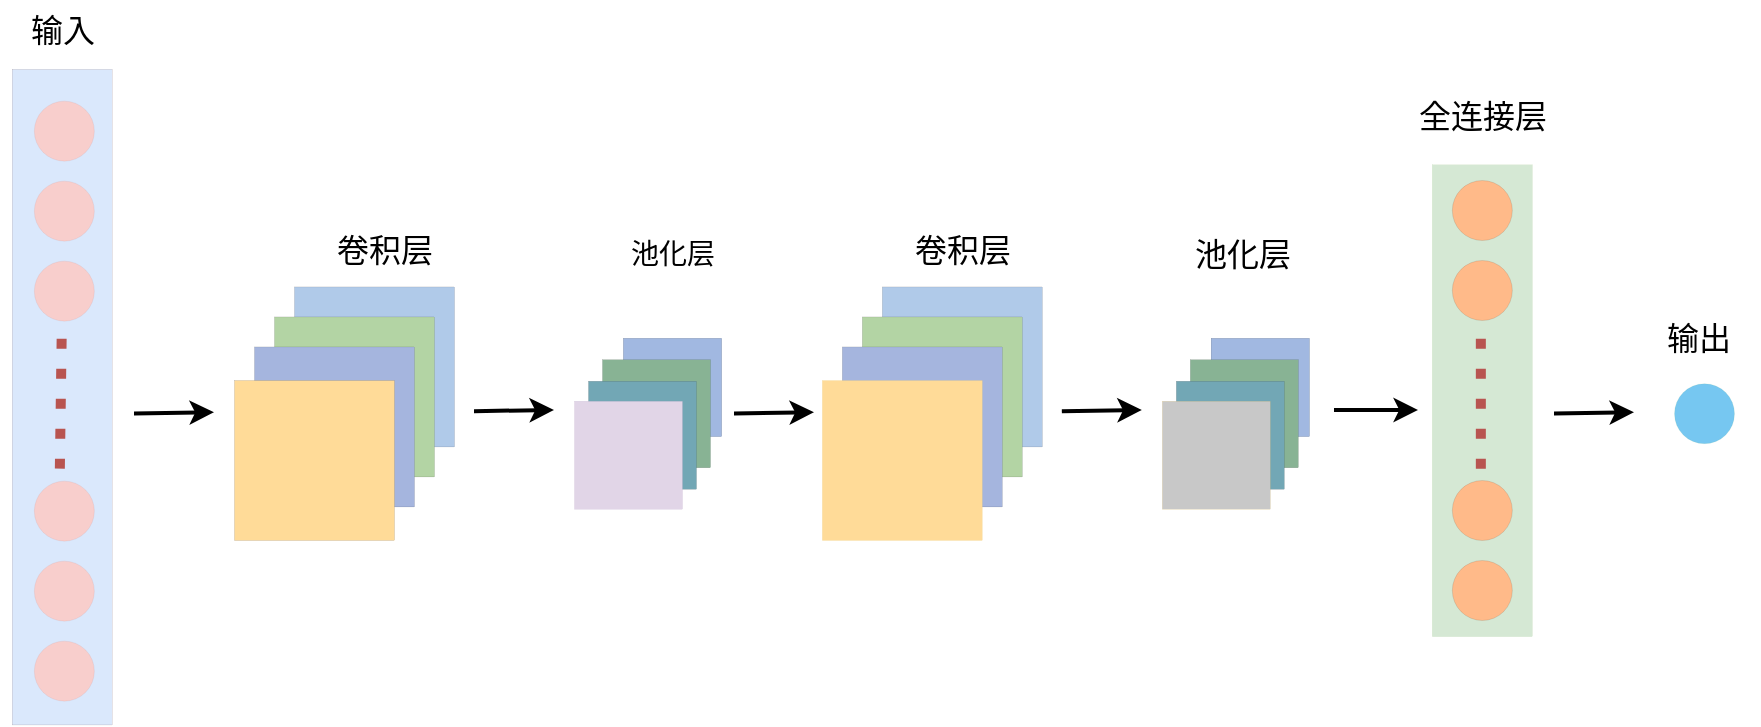 <mxfile version="21.0.6" type="github">
  <diagram name="第 1 页" id="X2DMT_Q1aMqcUORFusJd">
    <mxGraphModel dx="1050" dy="587" grid="1" gridSize="10" guides="1" tooltips="1" connect="1" arrows="1" fold="1" page="1" pageScale="1" pageWidth="827" pageHeight="1169" math="0" shadow="0">
      <root>
        <mxCell id="0" />
        <mxCell id="1" parent="0" />
        <mxCell id="XE-Fxspr8LeCNswNn09b-11" value="" style="whiteSpace=wrap;html=1;aspect=fixed;fillColor=#b0cae9;strokeWidth=0;" parent="1" vertex="1">
          <mxGeometry x="160" y="173.24" width="80" height="80" as="geometry" />
        </mxCell>
        <mxCell id="XE-Fxspr8LeCNswNn09b-12" value="" style="whiteSpace=wrap;html=1;aspect=fixed;fillColor=#b3d4a4;strokeWidth=0;" parent="1" vertex="1">
          <mxGeometry x="150" y="188.24" width="80" height="80" as="geometry" />
        </mxCell>
        <mxCell id="XE-Fxspr8LeCNswNn09b-13" value="" style="whiteSpace=wrap;html=1;aspect=fixed;fillColor=#a5b5de;strokeColor=#000000;strokeWidth=0;" parent="1" vertex="1">
          <mxGeometry x="140" y="203.24" width="80" height="80" as="geometry" />
        </mxCell>
        <mxCell id="XE-Fxspr8LeCNswNn09b-14" value="" style="whiteSpace=wrap;html=1;aspect=fixed;fillColor=#ffdb98;strokeColor=#000000;strokeWidth=0;" parent="1" vertex="1">
          <mxGeometry x="130" y="220.0" width="80" height="80" as="geometry" />
        </mxCell>
        <mxCell id="XE-Fxspr8LeCNswNn09b-18" value="" style="whiteSpace=wrap;html=1;aspect=fixed;fillColor=#a1b8e1;strokeWidth=0;" parent="1" vertex="1">
          <mxGeometry x="324.38" y="198.86" width="49.24" height="49.24" as="geometry" />
        </mxCell>
        <mxCell id="XE-Fxspr8LeCNswNn09b-19" value="" style="whiteSpace=wrap;html=1;aspect=fixed;fillColor=#88b394;strokeWidth=0;" parent="1" vertex="1">
          <mxGeometry x="314.0" y="209.62" width="54" height="54" as="geometry" />
        </mxCell>
        <mxCell id="XE-Fxspr8LeCNswNn09b-20" value="" style="whiteSpace=wrap;html=1;aspect=fixed;fillColor=#72a7b5;strokeWidth=0;" parent="1" vertex="1">
          <mxGeometry x="307.0" y="220.38" width="54" height="54" as="geometry" />
        </mxCell>
        <mxCell id="XE-Fxspr8LeCNswNn09b-21" value="" style="whiteSpace=wrap;html=1;aspect=fixed;fillColor=#e1d5e7;strokeColor=#9673a6;strokeWidth=0;" parent="1" vertex="1">
          <mxGeometry x="300.0" y="230.38" width="54" height="54" as="geometry" />
        </mxCell>
        <mxCell id="XE-Fxspr8LeCNswNn09b-39" value="" style="rounded=0;whiteSpace=wrap;html=1;rotation=-90;fillColor=#d5e8d4;strokeWidth=0;strokeColor=#82b366;" parent="1" vertex="1">
          <mxGeometry x="635.98" y="205.1" width="235.88" height="50" as="geometry" />
        </mxCell>
        <mxCell id="XE-Fxspr8LeCNswNn09b-42" value="" style="ellipse;whiteSpace=wrap;html=1;aspect=fixed;fillColor=#ffba89;strokeWidth=0;" parent="1" vertex="1">
          <mxGeometry x="738.92" y="120" width="30" height="30" as="geometry" />
        </mxCell>
        <mxCell id="XE-Fxspr8LeCNswNn09b-43" value="" style="ellipse;whiteSpace=wrap;html=1;aspect=fixed;fillColor=#ffba89;strokeWidth=0;" parent="1" vertex="1">
          <mxGeometry x="738.92" y="160.0" width="30" height="30" as="geometry" />
        </mxCell>
        <mxCell id="XE-Fxspr8LeCNswNn09b-44" value="" style="ellipse;whiteSpace=wrap;html=1;aspect=fixed;fillColor=#ffba89;strokeWidth=0;" parent="1" vertex="1">
          <mxGeometry x="738.92" y="270" width="30" height="30" as="geometry" />
        </mxCell>
        <mxCell id="XE-Fxspr8LeCNswNn09b-45" value="" style="ellipse;whiteSpace=wrap;html=1;aspect=fixed;fillColor=#ffba89;strokeWidth=0;" parent="1" vertex="1">
          <mxGeometry x="738.92" y="310" width="30" height="30" as="geometry" />
        </mxCell>
        <mxCell id="XE-Fxspr8LeCNswNn09b-46" style="edgeStyle=orthogonalEdgeStyle;rounded=0;orthogonalLoop=1;jettySize=auto;html=1;exitX=0.5;exitY=1;exitDx=0;exitDy=0;" parent="1" source="XE-Fxspr8LeCNswNn09b-42" target="XE-Fxspr8LeCNswNn09b-42" edge="1">
          <mxGeometry relative="1" as="geometry" />
        </mxCell>
        <mxCell id="XE-Fxspr8LeCNswNn09b-47" value="" style="endArrow=none;dashed=1;html=1;strokeWidth=5;dashPattern=1 2;fillColor=#f8cecc;strokeColor=#b85450;curved=1;" parent="1" edge="1">
          <mxGeometry width="50" height="50" relative="1" as="geometry">
            <mxPoint x="753.42" y="264.32" as="sourcePoint" />
            <mxPoint x="753.42" y="192.16" as="targetPoint" />
          </mxGeometry>
        </mxCell>
        <mxCell id="XE-Fxspr8LeCNswNn09b-50" value="" style="endArrow=classic;html=1;rounded=1;strokeWidth=2;" parent="1" edge="1">
          <mxGeometry width="50" height="50" relative="1" as="geometry">
            <mxPoint x="80" y="236.72" as="sourcePoint" />
            <mxPoint x="120" y="236.12" as="targetPoint" />
          </mxGeometry>
        </mxCell>
        <mxCell id="XE-Fxspr8LeCNswNn09b-51" value="" style="endArrow=classic;html=1;rounded=1;strokeWidth=2;" parent="1" edge="1">
          <mxGeometry width="50" height="50" relative="1" as="geometry">
            <mxPoint x="250" y="235.58" as="sourcePoint" />
            <mxPoint x="290" y="234.98" as="targetPoint" />
          </mxGeometry>
        </mxCell>
        <mxCell id="XE-Fxspr8LeCNswNn09b-52" value="" style="endArrow=classic;html=1;rounded=1;strokeWidth=2;" parent="1" edge="1">
          <mxGeometry width="50" height="50" relative="1" as="geometry">
            <mxPoint x="380" y="236.72" as="sourcePoint" />
            <mxPoint x="420" y="236.12" as="targetPoint" />
          </mxGeometry>
        </mxCell>
        <mxCell id="XE-Fxspr8LeCNswNn09b-54" value="" style="endArrow=classic;html=1;rounded=1;strokeWidth=2;" parent="1" edge="1">
          <mxGeometry width="50" height="50" relative="1" as="geometry">
            <mxPoint x="680" y="235" as="sourcePoint" />
            <mxPoint x="722" y="234.98" as="targetPoint" />
          </mxGeometry>
        </mxCell>
        <mxCell id="XE-Fxspr8LeCNswNn09b-56" value="" style="endArrow=classic;html=1;rounded=1;strokeWidth=2;" parent="1" edge="1">
          <mxGeometry width="50" height="50" relative="1" as="geometry">
            <mxPoint x="790" y="236.72" as="sourcePoint" />
            <mxPoint x="830" y="236.12" as="targetPoint" />
          </mxGeometry>
        </mxCell>
        <mxCell id="XE-Fxspr8LeCNswNn09b-57" value="" style="ellipse;whiteSpace=wrap;html=1;aspect=fixed;fillColor=#76c7f1;strokeColor=#82b366;strokeWidth=0;" parent="1" vertex="1">
          <mxGeometry x="850.0" y="221.62" width="30" height="30" as="geometry" />
        </mxCell>
        <mxCell id="XE-Fxspr8LeCNswNn09b-58" value="&lt;font face=&quot;微软雅黑&quot; style=&quot;font-size: 16px;&quot;&gt;输入&lt;/font&gt;" style="text;html=1;align=center;verticalAlign=middle;resizable=0;points=[];autosize=1;strokeColor=none;fillColor=none;" parent="1" vertex="1">
          <mxGeometry x="13.92" y="30" width="60" height="30" as="geometry" />
        </mxCell>
        <mxCell id="XE-Fxspr8LeCNswNn09b-59" value="&lt;font face=&quot;微软雅黑&quot; style=&quot;font-size: 16px;&quot;&gt;卷积层&lt;/font&gt;" style="text;html=1;align=center;verticalAlign=middle;resizable=0;points=[];autosize=1;strokeColor=none;fillColor=none;" parent="1" vertex="1">
          <mxGeometry x="170" y="140" width="70" height="30" as="geometry" />
        </mxCell>
        <mxCell id="XE-Fxspr8LeCNswNn09b-61" value="&lt;span style=&quot;font-size: 14px;&quot;&gt;&lt;font style=&quot;&quot; face=&quot;微软雅黑&quot;&gt;池化层&lt;/font&gt;&lt;/span&gt;" style="text;html=1;align=center;verticalAlign=middle;resizable=0;points=[];autosize=1;strokeColor=none;fillColor=none;" parent="1" vertex="1">
          <mxGeometry x="314" y="142" width="70" height="30" as="geometry" />
        </mxCell>
        <mxCell id="XE-Fxspr8LeCNswNn09b-63" value="&lt;font face=&quot;微软雅黑&quot; size=&quot;1&quot; style=&quot;&quot;&gt;&lt;span style=&quot;font-size: 16px;&quot;&gt;全连接层&lt;/span&gt;&lt;/font&gt;" style="text;html=1;align=center;verticalAlign=middle;resizable=0;points=[];autosize=1;strokeColor=none;fillColor=none;" parent="1" vertex="1">
          <mxGeometry x="708.92" y="73" width="90" height="30" as="geometry" />
        </mxCell>
        <mxCell id="XE-Fxspr8LeCNswNn09b-64" value="&lt;font face=&quot;微软雅黑&quot; size=&quot;1&quot; style=&quot;&quot;&gt;&lt;span style=&quot;font-size: 16px;&quot;&gt;输出&lt;/span&gt;&lt;/font&gt;" style="text;html=1;align=center;verticalAlign=middle;resizable=0;points=[];autosize=1;strokeColor=none;fillColor=none;" parent="1" vertex="1">
          <mxGeometry x="832" y="183.62" width="60" height="30" as="geometry" />
        </mxCell>
        <mxCell id="BpyZ4d1dRgIAhpqtgVSU-1" value="" style="whiteSpace=wrap;html=1;aspect=fixed;fillColor=#b0cae9;strokeWidth=0;" parent="1" vertex="1">
          <mxGeometry x="453.92" y="173.24" width="80" height="80" as="geometry" />
        </mxCell>
        <mxCell id="BpyZ4d1dRgIAhpqtgVSU-2" value="" style="whiteSpace=wrap;html=1;aspect=fixed;fillColor=#b3d4a4;strokeWidth=0;" parent="1" vertex="1">
          <mxGeometry x="443.92" y="188.24" width="80" height="80" as="geometry" />
        </mxCell>
        <mxCell id="BpyZ4d1dRgIAhpqtgVSU-3" value="" style="whiteSpace=wrap;html=1;aspect=fixed;fillColor=#a5b5de;strokeColor=#000000;strokeWidth=0;" parent="1" vertex="1">
          <mxGeometry x="433.92" y="203.24" width="80" height="80" as="geometry" />
        </mxCell>
        <mxCell id="BpyZ4d1dRgIAhpqtgVSU-4" value="" style="whiteSpace=wrap;html=1;aspect=fixed;fillColor=#ffdb98;strokeColor=#d6b656;strokeWidth=0;" parent="1" vertex="1">
          <mxGeometry x="423.92" y="220.0" width="80" height="80" as="geometry" />
        </mxCell>
        <mxCell id="BpyZ4d1dRgIAhpqtgVSU-5" value="" style="whiteSpace=wrap;html=1;aspect=fixed;fillColor=#a1b8e1;strokeWidth=0;" parent="1" vertex="1">
          <mxGeometry x="618.3" y="198.86" width="49.24" height="49.24" as="geometry" />
        </mxCell>
        <mxCell id="BpyZ4d1dRgIAhpqtgVSU-6" value="" style="whiteSpace=wrap;html=1;aspect=fixed;fillColor=#88b394;strokeWidth=0;" parent="1" vertex="1">
          <mxGeometry x="607.92" y="209.62" width="54" height="54" as="geometry" />
        </mxCell>
        <mxCell id="BpyZ4d1dRgIAhpqtgVSU-7" value="" style="whiteSpace=wrap;html=1;aspect=fixed;fillColor=#72a7b5;strokeWidth=0;" parent="1" vertex="1">
          <mxGeometry x="600.92" y="220.38" width="54" height="54" as="geometry" />
        </mxCell>
        <mxCell id="BpyZ4d1dRgIAhpqtgVSU-8" value="" style="whiteSpace=wrap;html=1;aspect=fixed;fillColor=#c8c8c8;strokeColor=#d79b00;strokeWidth=0;" parent="1" vertex="1">
          <mxGeometry x="593.92" y="230.38" width="54" height="54" as="geometry" />
        </mxCell>
        <mxCell id="BpyZ4d1dRgIAhpqtgVSU-9" value="" style="endArrow=classic;html=1;rounded=1;strokeWidth=2;" parent="1" edge="1">
          <mxGeometry width="50" height="50" relative="1" as="geometry">
            <mxPoint x="543.92" y="235.58" as="sourcePoint" />
            <mxPoint x="583.92" y="234.98" as="targetPoint" />
          </mxGeometry>
        </mxCell>
        <mxCell id="BpyZ4d1dRgIAhpqtgVSU-11" value="&lt;font face=&quot;微软雅黑&quot; style=&quot;font-size: 16px;&quot;&gt;卷积层&lt;/font&gt;" style="text;html=1;align=center;verticalAlign=middle;resizable=0;points=[];autosize=1;strokeColor=none;fillColor=none;" parent="1" vertex="1">
          <mxGeometry x="458.92" y="140" width="70" height="30" as="geometry" />
        </mxCell>
        <mxCell id="BpyZ4d1dRgIAhpqtgVSU-12" value="&lt;font face=&quot;微软雅黑&quot; style=&quot;font-size: 16px;&quot;&gt;池化层&lt;/font&gt;" style="text;html=1;align=center;verticalAlign=middle;resizable=0;points=[];autosize=1;strokeColor=none;fillColor=none;" parent="1" vertex="1">
          <mxGeometry x="598.54" y="142.24" width="70" height="30" as="geometry" />
        </mxCell>
        <mxCell id="BpyZ4d1dRgIAhpqtgVSU-16" value="" style="group;rotation=0;" parent="1" vertex="1" connectable="0">
          <mxGeometry x="18.92" y="64.32" width="50.0" height="327.84" as="geometry" />
        </mxCell>
        <mxCell id="XE-Fxspr8LeCNswNn09b-1" value="" style="rounded=0;whiteSpace=wrap;html=1;rotation=-90;fillColor=#dae8fc;strokeColor=#330000;strokeWidth=0;" parent="BpyZ4d1dRgIAhpqtgVSU-16" vertex="1">
          <mxGeometry x="-139" y="139" width="327.84" height="50" as="geometry" />
        </mxCell>
        <mxCell id="XE-Fxspr8LeCNswNn09b-10" value="" style="endArrow=none;dashed=1;html=1;strokeWidth=5;dashPattern=1 2;fillColor=#f8cecc;strokeColor=#b85450;curved=1;" parent="BpyZ4d1dRgIAhpqtgVSU-16" edge="1">
          <mxGeometry width="50" height="50" relative="1" as="geometry">
            <mxPoint x="24" y="200" as="sourcePoint" />
            <mxPoint x="25" y="128" as="targetPoint" />
          </mxGeometry>
        </mxCell>
        <mxCell id="BpyZ4d1dRgIAhpqtgVSU-15" value="" style="group;rotation=0;" parent="BpyZ4d1dRgIAhpqtgVSU-16" vertex="1" connectable="0">
          <mxGeometry x="11" y="16" width="30" height="300" as="geometry" />
        </mxCell>
        <mxCell id="XE-Fxspr8LeCNswNn09b-2" value="" style="ellipse;whiteSpace=wrap;html=1;aspect=fixed;fillColor=#f8cecc;strokeColor=#b85450;strokeWidth=0;rotation=0;" parent="BpyZ4d1dRgIAhpqtgVSU-15" vertex="1">
          <mxGeometry width="30" height="30" as="geometry" />
        </mxCell>
        <mxCell id="XE-Fxspr8LeCNswNn09b-3" value="" style="ellipse;whiteSpace=wrap;html=1;aspect=fixed;fillColor=#f8cecc;strokeColor=#b85450;strokeWidth=0;rotation=0;" parent="BpyZ4d1dRgIAhpqtgVSU-15" vertex="1">
          <mxGeometry y="270" width="30" height="30" as="geometry" />
        </mxCell>
        <mxCell id="XE-Fxspr8LeCNswNn09b-4" value="" style="ellipse;whiteSpace=wrap;html=1;aspect=fixed;fillColor=#f8cecc;strokeColor=#b85450;strokeWidth=0;rotation=0;" parent="BpyZ4d1dRgIAhpqtgVSU-15" vertex="1">
          <mxGeometry y="40" width="30" height="30" as="geometry" />
        </mxCell>
        <mxCell id="XE-Fxspr8LeCNswNn09b-5" value="" style="ellipse;whiteSpace=wrap;html=1;aspect=fixed;fillColor=#f8cecc;strokeColor=#b85450;strokeWidth=0;rotation=0;" parent="BpyZ4d1dRgIAhpqtgVSU-15" vertex="1">
          <mxGeometry y="80" width="30" height="30" as="geometry" />
        </mxCell>
        <mxCell id="XE-Fxspr8LeCNswNn09b-6" value="" style="ellipse;whiteSpace=wrap;html=1;aspect=fixed;fillColor=#f8cecc;strokeColor=#b85450;strokeWidth=0;rotation=0;" parent="BpyZ4d1dRgIAhpqtgVSU-15" vertex="1">
          <mxGeometry y="190" width="30" height="30" as="geometry" />
        </mxCell>
        <mxCell id="XE-Fxspr8LeCNswNn09b-7" value="" style="ellipse;whiteSpace=wrap;html=1;aspect=fixed;fillColor=#f8cecc;strokeColor=#b85450;strokeWidth=0;rotation=0;" parent="BpyZ4d1dRgIAhpqtgVSU-15" vertex="1">
          <mxGeometry y="230" width="30" height="30" as="geometry" />
        </mxCell>
      </root>
    </mxGraphModel>
  </diagram>
</mxfile>
